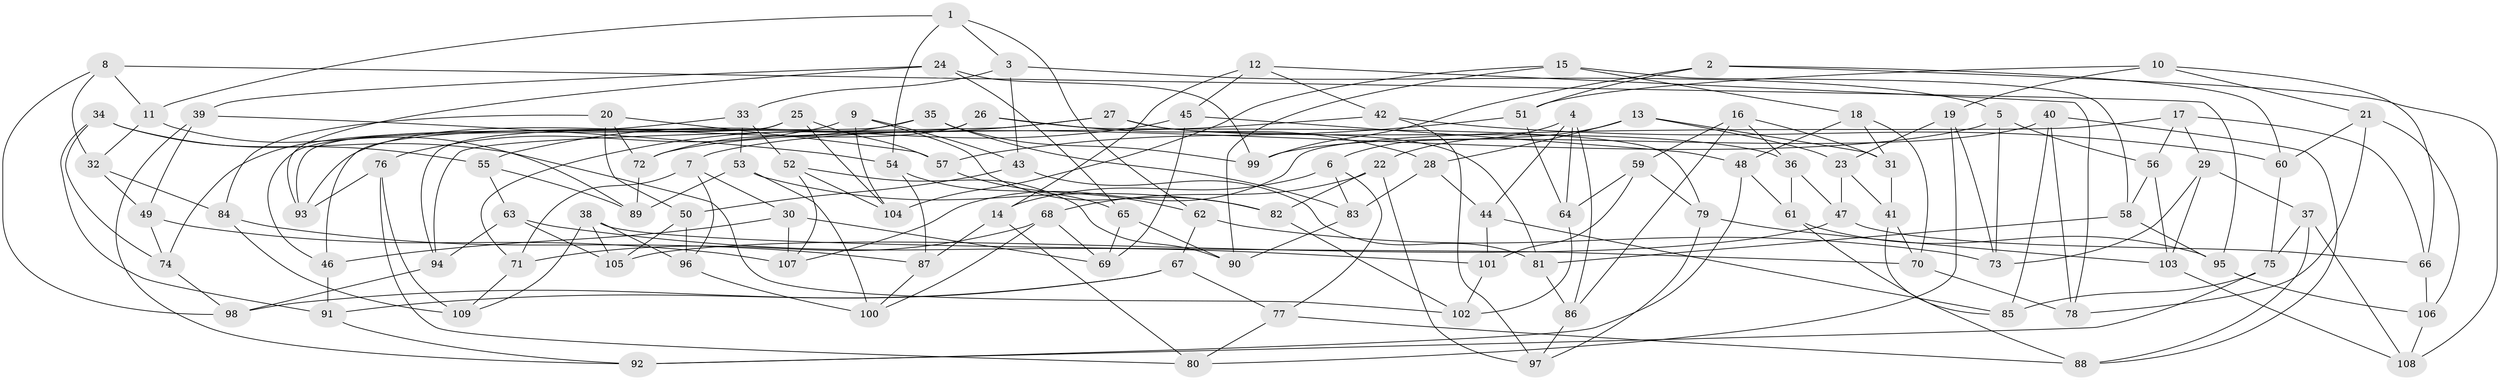// Generated by graph-tools (version 1.1) at 2025/50/03/09/25 03:50:51]
// undirected, 109 vertices, 218 edges
graph export_dot {
graph [start="1"]
  node [color=gray90,style=filled];
  1;
  2;
  3;
  4;
  5;
  6;
  7;
  8;
  9;
  10;
  11;
  12;
  13;
  14;
  15;
  16;
  17;
  18;
  19;
  20;
  21;
  22;
  23;
  24;
  25;
  26;
  27;
  28;
  29;
  30;
  31;
  32;
  33;
  34;
  35;
  36;
  37;
  38;
  39;
  40;
  41;
  42;
  43;
  44;
  45;
  46;
  47;
  48;
  49;
  50;
  51;
  52;
  53;
  54;
  55;
  56;
  57;
  58;
  59;
  60;
  61;
  62;
  63;
  64;
  65;
  66;
  67;
  68;
  69;
  70;
  71;
  72;
  73;
  74;
  75;
  76;
  77;
  78;
  79;
  80;
  81;
  82;
  83;
  84;
  85;
  86;
  87;
  88;
  89;
  90;
  91;
  92;
  93;
  94;
  95;
  96;
  97;
  98;
  99;
  100;
  101;
  102;
  103;
  104;
  105;
  106;
  107;
  108;
  109;
  1 -- 11;
  1 -- 54;
  1 -- 62;
  1 -- 3;
  2 -- 99;
  2 -- 108;
  2 -- 60;
  2 -- 51;
  3 -- 5;
  3 -- 33;
  3 -- 43;
  4 -- 64;
  4 -- 6;
  4 -- 86;
  4 -- 44;
  5 -- 73;
  5 -- 56;
  5 -- 7;
  6 -- 83;
  6 -- 14;
  6 -- 77;
  7 -- 30;
  7 -- 71;
  7 -- 96;
  8 -- 95;
  8 -- 11;
  8 -- 32;
  8 -- 98;
  9 -- 43;
  9 -- 76;
  9 -- 82;
  9 -- 104;
  10 -- 19;
  10 -- 51;
  10 -- 66;
  10 -- 21;
  11 -- 89;
  11 -- 32;
  12 -- 42;
  12 -- 14;
  12 -- 78;
  12 -- 45;
  13 -- 23;
  13 -- 31;
  13 -- 22;
  13 -- 28;
  14 -- 87;
  14 -- 80;
  15 -- 58;
  15 -- 104;
  15 -- 18;
  15 -- 90;
  16 -- 86;
  16 -- 36;
  16 -- 31;
  16 -- 59;
  17 -- 29;
  17 -- 66;
  17 -- 107;
  17 -- 56;
  18 -- 48;
  18 -- 31;
  18 -- 70;
  19 -- 80;
  19 -- 73;
  19 -- 23;
  20 -- 57;
  20 -- 72;
  20 -- 84;
  20 -- 50;
  21 -- 78;
  21 -- 60;
  21 -- 106;
  22 -- 97;
  22 -- 82;
  22 -- 68;
  23 -- 47;
  23 -- 41;
  24 -- 93;
  24 -- 99;
  24 -- 39;
  24 -- 65;
  25 -- 93;
  25 -- 57;
  25 -- 46;
  25 -- 104;
  26 -- 28;
  26 -- 94;
  26 -- 79;
  26 -- 93;
  27 -- 36;
  27 -- 81;
  27 -- 55;
  27 -- 94;
  28 -- 83;
  28 -- 44;
  29 -- 73;
  29 -- 103;
  29 -- 37;
  30 -- 107;
  30 -- 46;
  30 -- 69;
  31 -- 41;
  32 -- 84;
  32 -- 49;
  33 -- 53;
  33 -- 52;
  33 -- 74;
  34 -- 91;
  34 -- 55;
  34 -- 74;
  34 -- 102;
  35 -- 46;
  35 -- 72;
  35 -- 99;
  35 -- 83;
  36 -- 61;
  36 -- 47;
  37 -- 75;
  37 -- 88;
  37 -- 108;
  38 -- 109;
  38 -- 105;
  38 -- 96;
  38 -- 70;
  39 -- 54;
  39 -- 92;
  39 -- 49;
  40 -- 99;
  40 -- 78;
  40 -- 85;
  40 -- 88;
  41 -- 70;
  41 -- 85;
  42 -- 97;
  42 -- 72;
  42 -- 60;
  43 -- 50;
  43 -- 81;
  44 -- 85;
  44 -- 101;
  45 -- 48;
  45 -- 69;
  45 -- 71;
  46 -- 91;
  47 -- 105;
  47 -- 66;
  48 -- 92;
  48 -- 61;
  49 -- 74;
  49 -- 107;
  50 -- 96;
  50 -- 105;
  51 -- 64;
  51 -- 57;
  52 -- 90;
  52 -- 104;
  52 -- 107;
  53 -- 89;
  53 -- 82;
  53 -- 100;
  54 -- 87;
  54 -- 65;
  55 -- 63;
  55 -- 89;
  56 -- 58;
  56 -- 103;
  57 -- 62;
  58 -- 81;
  58 -- 95;
  59 -- 64;
  59 -- 101;
  59 -- 79;
  60 -- 75;
  61 -- 95;
  61 -- 88;
  62 -- 67;
  62 -- 73;
  63 -- 101;
  63 -- 105;
  63 -- 94;
  64 -- 102;
  65 -- 90;
  65 -- 69;
  66 -- 106;
  67 -- 77;
  67 -- 91;
  67 -- 98;
  68 -- 100;
  68 -- 71;
  68 -- 69;
  70 -- 78;
  71 -- 109;
  72 -- 89;
  74 -- 98;
  75 -- 92;
  75 -- 85;
  76 -- 93;
  76 -- 80;
  76 -- 109;
  77 -- 88;
  77 -- 80;
  79 -- 103;
  79 -- 97;
  81 -- 86;
  82 -- 102;
  83 -- 90;
  84 -- 87;
  84 -- 109;
  86 -- 97;
  87 -- 100;
  91 -- 92;
  94 -- 98;
  95 -- 106;
  96 -- 100;
  101 -- 102;
  103 -- 108;
  106 -- 108;
}
